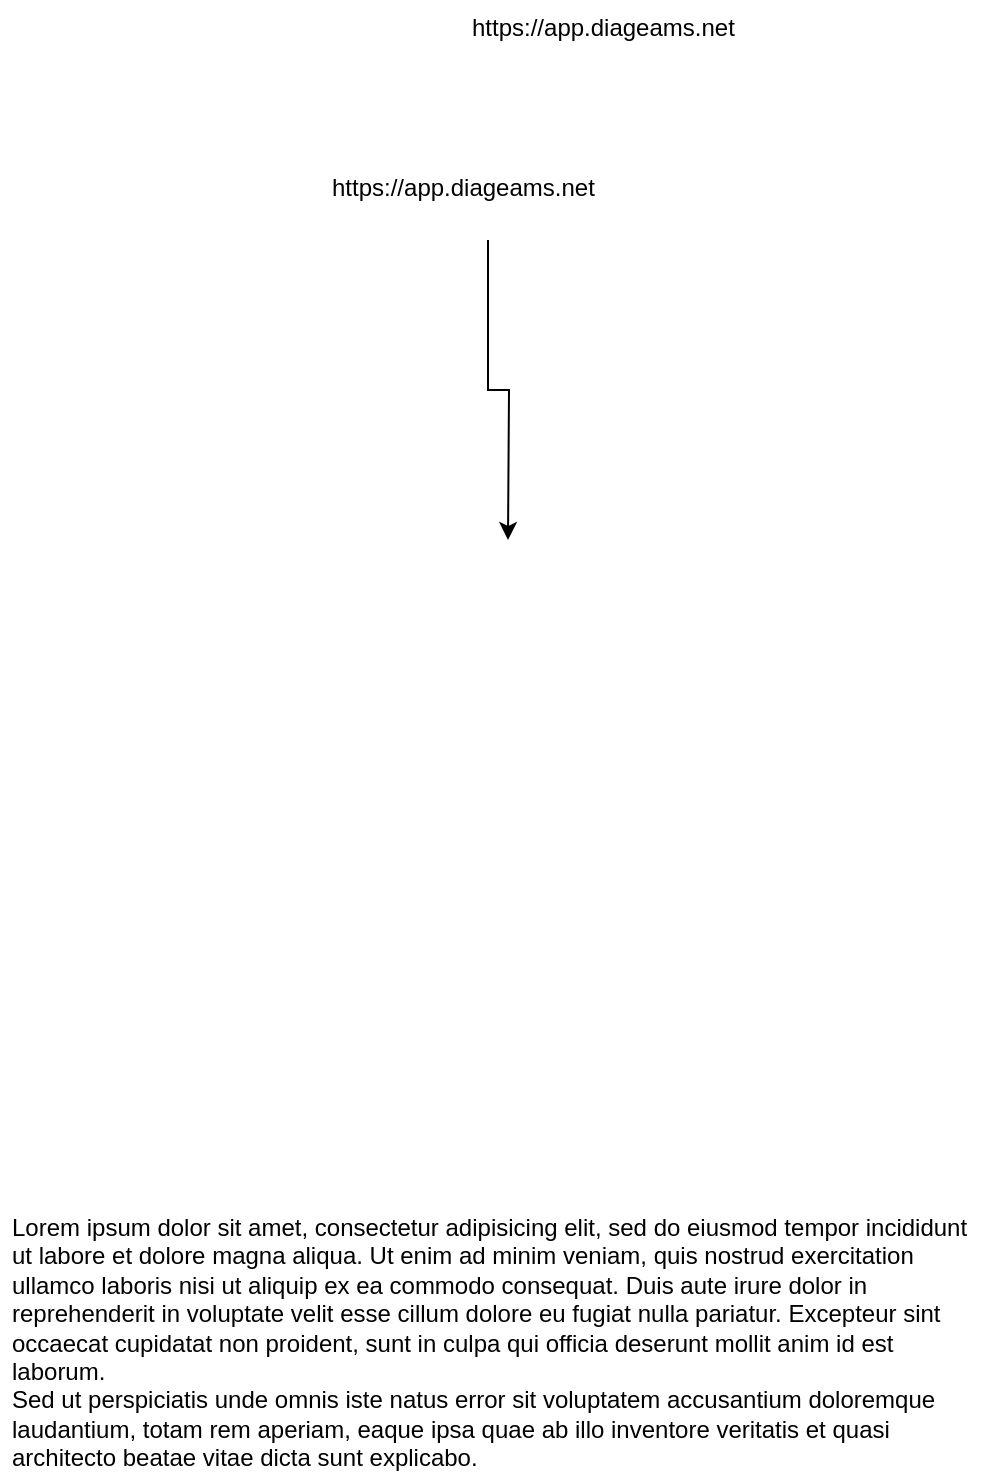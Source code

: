 <mxfile version="26.2.13">
  <diagram name="Page-1" id="2cc2dc42-3aac-f2a9-1cec-7a8b7cbee084">
    <mxGraphModel dx="1165" dy="620" grid="1" gridSize="10" guides="1" tooltips="1" connect="1" arrows="1" fold="1" page="1" pageScale="1" pageWidth="1100" pageHeight="850" background="none" math="0" shadow="0">
      <root>
        <mxCell id="0" />
        <mxCell id="1" parent="0" />
        <mxCell id="7026571954dc6520-36" value="Lorem ipsum dolor sit amet, consectetur adipisicing elit, sed do eiusmod tempor incididunt ut labore et dolore magna aliqua. Ut enim ad minim veniam, quis nostrud exercitation ullamco laboris nisi ut aliquip ex ea commodo consequat. Duis aute irure dolor in reprehenderit in voluptate velit esse cillum dolore eu fugiat nulla pariatur. Excepteur sint occaecat cupidatat non proident, sunt in culpa qui officia deserunt mollit anim id est laborum.&lt;br&gt;Sed ut perspiciatis unde omnis iste natus error sit voluptatem accusantium doloremque laudantium, totam rem aperiam, eaque ipsa quae ab illo inventore veritatis et quasi architecto beatae vitae dicta sunt explicabo.&amp;nbsp;" style="text;spacingTop=-5;whiteSpace=wrap;html=1;align=left;fontSize=12;fontFamily=Helvetica;fillColor=none;strokeColor=none;rounded=0;shadow=1;labelBackgroundColor=none;" parent="1" vertex="1">
          <mxGeometry x="300" y="705" width="490" height="125" as="geometry" />
        </mxCell>
        <mxCell id="GvqW40HV2FPVOcMzMhLU-2" style="edgeStyle=orthogonalEdgeStyle;rounded=0;orthogonalLoop=1;jettySize=auto;html=1;" edge="1" parent="1" source="GvqW40HV2FPVOcMzMhLU-1">
          <mxGeometry relative="1" as="geometry">
            <mxPoint x="550" y="370" as="targetPoint" />
          </mxGeometry>
        </mxCell>
        <UserObject label="https://app.diageams.net" link="https://app.diageams.net" id="GvqW40HV2FPVOcMzMhLU-1">
          <mxCell style="text;whiteSpace=wrap;" vertex="1" parent="1">
            <mxGeometry x="460" y="180" width="160" height="40" as="geometry" />
          </mxCell>
        </UserObject>
        <UserObject label="https://app.diageams.net" link="https://app.diageams.net" id="GvqW40HV2FPVOcMzMhLU-3">
          <mxCell style="text;whiteSpace=wrap;" vertex="1" parent="1">
            <mxGeometry x="530" y="100" width="160" height="40" as="geometry" />
          </mxCell>
        </UserObject>
      </root>
    </mxGraphModel>
  </diagram>
</mxfile>
